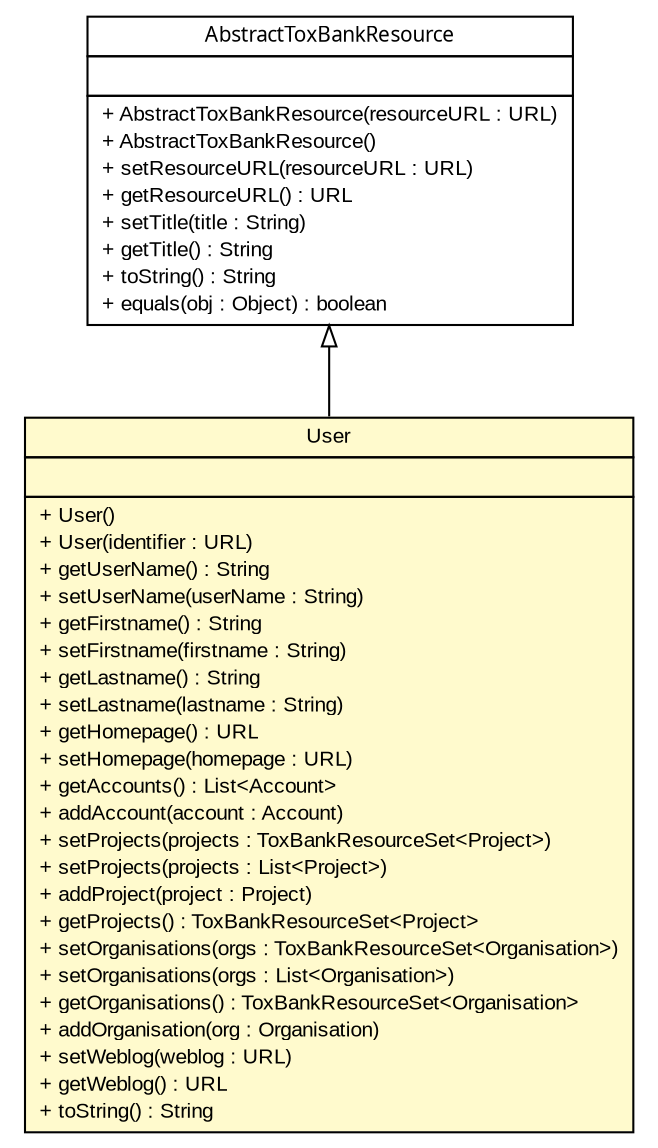 #!/usr/local/bin/dot
#
# Class diagram 
# Generated by UmlGraph version 4.6 (http://www.spinellis.gr/sw/umlgraph)
#

digraph G {
	edge [fontname="arial",fontsize=10,labelfontname="arial",labelfontsize=10];
	node [fontname="arial",fontsize=10,shape=plaintext];
	// net.toxbank.client.resource.User
	c959 [label=<<table border="0" cellborder="1" cellspacing="0" cellpadding="2" port="p" bgcolor="lemonChiffon" href="./User.html">
		<tr><td><table border="0" cellspacing="0" cellpadding="1">
			<tr><td> User </td></tr>
		</table></td></tr>
		<tr><td><table border="0" cellspacing="0" cellpadding="1">
			<tr><td align="left">  </td></tr>
		</table></td></tr>
		<tr><td><table border="0" cellspacing="0" cellpadding="1">
			<tr><td align="left"> + User() </td></tr>
			<tr><td align="left"> + User(identifier : URL) </td></tr>
			<tr><td align="left"> + getUserName() : String </td></tr>
			<tr><td align="left"> + setUserName(userName : String) </td></tr>
			<tr><td align="left"> + getFirstname() : String </td></tr>
			<tr><td align="left"> + setFirstname(firstname : String) </td></tr>
			<tr><td align="left"> + getLastname() : String </td></tr>
			<tr><td align="left"> + setLastname(lastname : String) </td></tr>
			<tr><td align="left"> + getHomepage() : URL </td></tr>
			<tr><td align="left"> + setHomepage(homepage : URL) </td></tr>
			<tr><td align="left"> + getAccounts() : List&lt;Account&gt; </td></tr>
			<tr><td align="left"> + addAccount(account : Account) </td></tr>
			<tr><td align="left"> + setProjects(projects : ToxBankResourceSet&lt;Project&gt;) </td></tr>
			<tr><td align="left"> + setProjects(projects : List&lt;Project&gt;) </td></tr>
			<tr><td align="left"> + addProject(project : Project) </td></tr>
			<tr><td align="left"> + getProjects() : ToxBankResourceSet&lt;Project&gt; </td></tr>
			<tr><td align="left"> + setOrganisations(orgs : ToxBankResourceSet&lt;Organisation&gt;) </td></tr>
			<tr><td align="left"> + setOrganisations(orgs : List&lt;Organisation&gt;) </td></tr>
			<tr><td align="left"> + getOrganisations() : ToxBankResourceSet&lt;Organisation&gt; </td></tr>
			<tr><td align="left"> + addOrganisation(org : Organisation) </td></tr>
			<tr><td align="left"> + setWeblog(weblog : URL) </td></tr>
			<tr><td align="left"> + getWeblog() : URL </td></tr>
			<tr><td align="left"> + toString() : String </td></tr>
		</table></td></tr>
		</table>>, fontname="arial", fontcolor="black", fontsize=10.0];
	// net.toxbank.client.resource.AbstractToxBankResource
	c973 [label=<<table border="0" cellborder="1" cellspacing="0" cellpadding="2" port="p" href="./AbstractToxBankResource.html">
		<tr><td><table border="0" cellspacing="0" cellpadding="1">
			<tr><td><font face="ariali"> AbstractToxBankResource </font></td></tr>
		</table></td></tr>
		<tr><td><table border="0" cellspacing="0" cellpadding="1">
			<tr><td align="left">  </td></tr>
		</table></td></tr>
		<tr><td><table border="0" cellspacing="0" cellpadding="1">
			<tr><td align="left"> + AbstractToxBankResource(resourceURL : URL) </td></tr>
			<tr><td align="left"> + AbstractToxBankResource() </td></tr>
			<tr><td align="left"> + setResourceURL(resourceURL : URL) </td></tr>
			<tr><td align="left"> + getResourceURL() : URL </td></tr>
			<tr><td align="left"> + setTitle(title : String) </td></tr>
			<tr><td align="left"> + getTitle() : String </td></tr>
			<tr><td align="left"> + toString() : String </td></tr>
			<tr><td align="left"> + equals(obj : Object) : boolean </td></tr>
		</table></td></tr>
		</table>>, fontname="arial", fontcolor="black", fontsize=10.0];
	//net.toxbank.client.resource.User extends net.toxbank.client.resource.AbstractToxBankResource
	c973:p -> c959:p [dir=back,arrowtail=empty];
}

